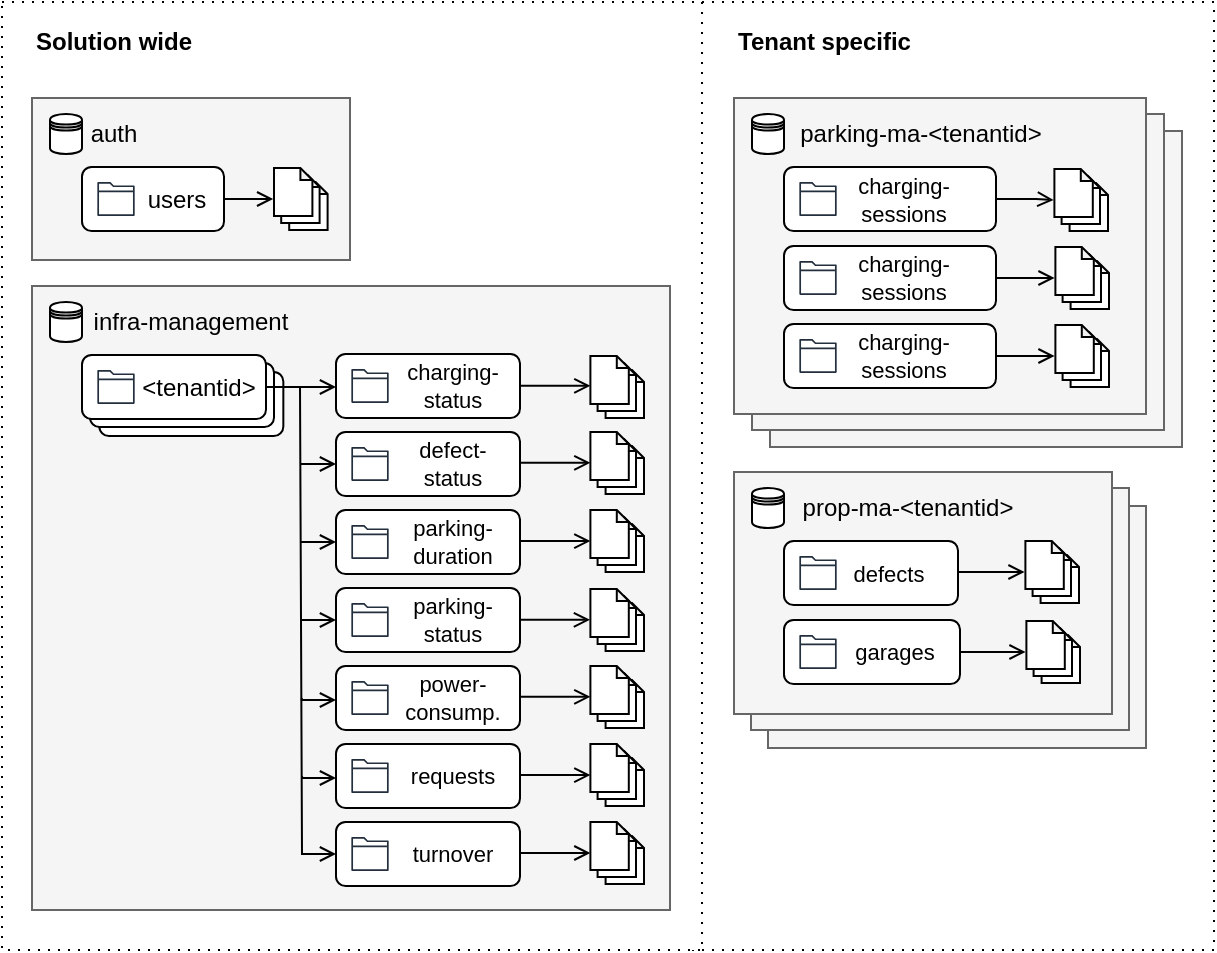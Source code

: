 <mxfile version="26.0.4">
  <diagram name="Seite-1" id="yYuzFzbDP16caRqtb8bs">
    <mxGraphModel dx="1312" dy="996" grid="0" gridSize="10" guides="1" tooltips="1" connect="1" arrows="1" fold="1" page="1" pageScale="1" pageWidth="827" pageHeight="1169" math="0" shadow="0">
      <root>
        <mxCell id="0" />
        <mxCell id="1" parent="0" />
        <mxCell id="3EeU_wa0vUKyZ833sroe-156" value="" style="rounded=0;whiteSpace=wrap;html=1;dashed=1;dashPattern=1 4;" vertex="1" parent="1">
          <mxGeometry x="487" y="69" width="261" height="474" as="geometry" />
        </mxCell>
        <mxCell id="3EeU_wa0vUKyZ833sroe-163" value="" style="rounded=0;whiteSpace=wrap;html=1;fillColor=#f5f5f5;fontColor=#333333;strokeColor=#666666;" vertex="1" parent="1">
          <mxGeometry x="525" y="321" width="189" height="121" as="geometry" />
        </mxCell>
        <mxCell id="3EeU_wa0vUKyZ833sroe-162" value="" style="rounded=0;whiteSpace=wrap;html=1;fillColor=#f5f5f5;fontColor=#333333;strokeColor=#666666;" vertex="1" parent="1">
          <mxGeometry x="516.5" y="312" width="189" height="121" as="geometry" />
        </mxCell>
        <mxCell id="3EeU_wa0vUKyZ833sroe-160" value="" style="rounded=0;whiteSpace=wrap;html=1;fillColor=#f5f5f5;fontColor=#333333;strokeColor=#666666;" vertex="1" parent="1">
          <mxGeometry x="526" y="133.5" width="206" height="158" as="geometry" />
        </mxCell>
        <mxCell id="3EeU_wa0vUKyZ833sroe-159" value="" style="rounded=0;whiteSpace=wrap;html=1;fillColor=#f5f5f5;fontColor=#333333;strokeColor=#666666;" vertex="1" parent="1">
          <mxGeometry x="517" y="125" width="206" height="158" as="geometry" />
        </mxCell>
        <mxCell id="3EeU_wa0vUKyZ833sroe-154" value="" style="rounded=0;whiteSpace=wrap;html=1;dashed=1;dashPattern=1 4;" vertex="1" parent="1">
          <mxGeometry x="142" y="69" width="350" height="474" as="geometry" />
        </mxCell>
        <mxCell id="3EeU_wa0vUKyZ833sroe-2" value="" style="rounded=0;whiteSpace=wrap;html=1;fillColor=#f5f5f5;fontColor=#333333;strokeColor=#666666;" vertex="1" parent="1">
          <mxGeometry x="157" y="117" width="159" height="81" as="geometry" />
        </mxCell>
        <mxCell id="3EeU_wa0vUKyZ833sroe-14" value="auth" style="text;html=1;align=center;verticalAlign=middle;whiteSpace=wrap;rounded=0;" vertex="1" parent="1">
          <mxGeometry x="178" y="125" width="40" height="20" as="geometry" />
        </mxCell>
        <mxCell id="3EeU_wa0vUKyZ833sroe-15" value="" style="shape=datastore;whiteSpace=wrap;html=1;" vertex="1" parent="1">
          <mxGeometry x="166" y="125" width="16" height="20" as="geometry" />
        </mxCell>
        <mxCell id="3EeU_wa0vUKyZ833sroe-27" style="edgeStyle=orthogonalEdgeStyle;rounded=0;orthogonalLoop=1;jettySize=auto;html=1;exitX=1;exitY=0.5;exitDx=0;exitDy=0;entryX=-0.021;entryY=0.646;entryDx=0;entryDy=0;entryPerimeter=0;endArrow=open;endFill=0;" edge="1" parent="1" source="3EeU_wa0vUKyZ833sroe-16" target="3EeU_wa0vUKyZ833sroe-23">
          <mxGeometry relative="1" as="geometry" />
        </mxCell>
        <mxCell id="3EeU_wa0vUKyZ833sroe-16" value="" style="rounded=1;whiteSpace=wrap;html=1;" vertex="1" parent="1">
          <mxGeometry x="182" y="151.5" width="71" height="32" as="geometry" />
        </mxCell>
        <mxCell id="3EeU_wa0vUKyZ833sroe-17" value="" style="sketch=0;outlineConnect=0;fontColor=#232F3E;gradientColor=none;fillColor=#232F3D;strokeColor=none;dashed=0;verticalLabelPosition=bottom;verticalAlign=top;align=center;html=1;fontSize=12;fontStyle=0;aspect=fixed;pointerEvents=1;shape=mxgraph.aws4.folder;" vertex="1" parent="1">
          <mxGeometry x="189.67" y="159" width="18.67" height="17" as="geometry" />
        </mxCell>
        <mxCell id="3EeU_wa0vUKyZ833sroe-18" value="users" style="text;html=1;align=center;verticalAlign=middle;whiteSpace=wrap;rounded=0;" vertex="1" parent="1">
          <mxGeometry x="210.34" y="157.5" width="38.66" height="20" as="geometry" />
        </mxCell>
        <mxCell id="3EeU_wa0vUKyZ833sroe-25" value="" style="shape=note;whiteSpace=wrap;html=1;backgroundOutline=1;darkOpacity=0.05;size=6;" vertex="1" parent="1">
          <mxGeometry x="285.6" y="159" width="19.2" height="24" as="geometry" />
        </mxCell>
        <mxCell id="3EeU_wa0vUKyZ833sroe-24" value="" style="shape=note;whiteSpace=wrap;html=1;backgroundOutline=1;darkOpacity=0.05;size=6;" vertex="1" parent="1">
          <mxGeometry x="281.6" y="155.5" width="19.2" height="24" as="geometry" />
        </mxCell>
        <mxCell id="3EeU_wa0vUKyZ833sroe-23" value="" style="shape=note;whiteSpace=wrap;html=1;backgroundOutline=1;darkOpacity=0.05;size=6;" vertex="1" parent="1">
          <mxGeometry x="278" y="152" width="19.2" height="24" as="geometry" />
        </mxCell>
        <mxCell id="3EeU_wa0vUKyZ833sroe-28" value="" style="rounded=0;whiteSpace=wrap;html=1;fillColor=#f5f5f5;fontColor=#333333;strokeColor=#666666;" vertex="1" parent="1">
          <mxGeometry x="157" y="211" width="319" height="312" as="geometry" />
        </mxCell>
        <mxCell id="3EeU_wa0vUKyZ833sroe-29" value="infra-management" style="text;html=1;align=center;verticalAlign=middle;whiteSpace=wrap;rounded=0;" vertex="1" parent="1">
          <mxGeometry x="178" y="219" width="117" height="20" as="geometry" />
        </mxCell>
        <mxCell id="3EeU_wa0vUKyZ833sroe-30" value="" style="shape=datastore;whiteSpace=wrap;html=1;" vertex="1" parent="1">
          <mxGeometry x="166" y="219" width="16" height="20" as="geometry" />
        </mxCell>
        <mxCell id="3EeU_wa0vUKyZ833sroe-42" value="" style="rounded=1;whiteSpace=wrap;html=1;" vertex="1" parent="1">
          <mxGeometry x="190.67" y="254" width="92" height="32" as="geometry" />
        </mxCell>
        <mxCell id="3EeU_wa0vUKyZ833sroe-41" value="" style="rounded=1;whiteSpace=wrap;html=1;" vertex="1" parent="1">
          <mxGeometry x="186" y="249.5" width="92" height="32" as="geometry" />
        </mxCell>
        <mxCell id="3EeU_wa0vUKyZ833sroe-85" style="edgeStyle=orthogonalEdgeStyle;rounded=0;orthogonalLoop=1;jettySize=auto;html=1;exitX=1;exitY=0.5;exitDx=0;exitDy=0;entryX=0;entryY=0.5;entryDx=0;entryDy=0;endArrow=open;endFill=0;" edge="1" parent="1" source="3EeU_wa0vUKyZ833sroe-32" target="3EeU_wa0vUKyZ833sroe-43">
          <mxGeometry relative="1" as="geometry" />
        </mxCell>
        <mxCell id="3EeU_wa0vUKyZ833sroe-32" value="" style="rounded=1;whiteSpace=wrap;html=1;" vertex="1" parent="1">
          <mxGeometry x="182" y="245.5" width="92" height="32" as="geometry" />
        </mxCell>
        <mxCell id="3EeU_wa0vUKyZ833sroe-33" value="" style="sketch=0;outlineConnect=0;fontColor=#232F3E;gradientColor=none;fillColor=#232F3D;strokeColor=none;dashed=0;verticalLabelPosition=bottom;verticalAlign=top;align=center;html=1;fontSize=12;fontStyle=0;aspect=fixed;pointerEvents=1;shape=mxgraph.aws4.folder;" vertex="1" parent="1">
          <mxGeometry x="189.67" y="253" width="18.67" height="17" as="geometry" />
        </mxCell>
        <mxCell id="3EeU_wa0vUKyZ833sroe-34" value="&amp;lt;tenantid&amp;gt;" style="text;html=1;align=center;verticalAlign=middle;whiteSpace=wrap;rounded=0;" vertex="1" parent="1">
          <mxGeometry x="221.0" y="251.5" width="38.66" height="20" as="geometry" />
        </mxCell>
        <mxCell id="3EeU_wa0vUKyZ833sroe-43" value="" style="rounded=1;whiteSpace=wrap;html=1;" vertex="1" parent="1">
          <mxGeometry x="309" y="245" width="92" height="32" as="geometry" />
        </mxCell>
        <mxCell id="3EeU_wa0vUKyZ833sroe-44" value="" style="sketch=0;outlineConnect=0;fontColor=#232F3E;gradientColor=none;fillColor=#232F3D;strokeColor=none;dashed=0;verticalLabelPosition=bottom;verticalAlign=top;align=center;html=1;fontSize=12;fontStyle=0;aspect=fixed;pointerEvents=1;shape=mxgraph.aws4.folder;" vertex="1" parent="1">
          <mxGeometry x="316.67" y="252.5" width="18.67" height="17" as="geometry" />
        </mxCell>
        <mxCell id="3EeU_wa0vUKyZ833sroe-45" value="charging-status" style="text;html=1;align=center;verticalAlign=middle;whiteSpace=wrap;rounded=0;fontSize=11;" vertex="1" parent="1">
          <mxGeometry x="348.0" y="251" width="38.66" height="20" as="geometry" />
        </mxCell>
        <mxCell id="3EeU_wa0vUKyZ833sroe-93" style="edgeStyle=orthogonalEdgeStyle;rounded=0;orthogonalLoop=1;jettySize=auto;html=1;endArrow=none;endFill=0;startArrow=open;startFill=0;" edge="1" parent="1" source="3EeU_wa0vUKyZ833sroe-46">
          <mxGeometry relative="1" as="geometry">
            <mxPoint x="291.275" y="300" as="targetPoint" />
            <Array as="points">
              <mxPoint x="291" y="300" />
              <mxPoint x="291" y="300" />
            </Array>
          </mxGeometry>
        </mxCell>
        <mxCell id="3EeU_wa0vUKyZ833sroe-46" value="" style="rounded=1;whiteSpace=wrap;html=1;" vertex="1" parent="1">
          <mxGeometry x="309" y="284" width="92" height="32" as="geometry" />
        </mxCell>
        <mxCell id="3EeU_wa0vUKyZ833sroe-47" value="" style="sketch=0;outlineConnect=0;fontColor=#232F3E;gradientColor=none;fillColor=#232F3D;strokeColor=none;dashed=0;verticalLabelPosition=bottom;verticalAlign=top;align=center;html=1;fontSize=12;fontStyle=0;aspect=fixed;pointerEvents=1;shape=mxgraph.aws4.folder;" vertex="1" parent="1">
          <mxGeometry x="316.67" y="291.5" width="18.67" height="17" as="geometry" />
        </mxCell>
        <mxCell id="3EeU_wa0vUKyZ833sroe-48" value="defect-status" style="text;html=1;align=center;verticalAlign=middle;whiteSpace=wrap;rounded=0;fontSize=11;" vertex="1" parent="1">
          <mxGeometry x="348.0" y="290" width="38.66" height="20" as="geometry" />
        </mxCell>
        <mxCell id="3EeU_wa0vUKyZ833sroe-94" style="edgeStyle=orthogonalEdgeStyle;rounded=0;orthogonalLoop=1;jettySize=auto;html=1;endArrow=none;endFill=0;startArrow=open;startFill=0;" edge="1" parent="1" source="3EeU_wa0vUKyZ833sroe-49">
          <mxGeometry relative="1" as="geometry">
            <mxPoint x="292" y="339" as="targetPoint" />
            <Array as="points">
              <mxPoint x="291" y="339" />
            </Array>
          </mxGeometry>
        </mxCell>
        <mxCell id="3EeU_wa0vUKyZ833sroe-49" value="" style="rounded=1;whiteSpace=wrap;html=1;" vertex="1" parent="1">
          <mxGeometry x="309" y="323" width="92" height="32" as="geometry" />
        </mxCell>
        <mxCell id="3EeU_wa0vUKyZ833sroe-50" value="" style="sketch=0;outlineConnect=0;fontColor=#232F3E;gradientColor=none;fillColor=#232F3D;strokeColor=none;dashed=0;verticalLabelPosition=bottom;verticalAlign=top;align=center;html=1;fontSize=12;fontStyle=0;aspect=fixed;pointerEvents=1;shape=mxgraph.aws4.folder;" vertex="1" parent="1">
          <mxGeometry x="316.67" y="330.5" width="18.67" height="17" as="geometry" />
        </mxCell>
        <mxCell id="3EeU_wa0vUKyZ833sroe-51" value="parking-duration" style="text;html=1;align=center;verticalAlign=middle;whiteSpace=wrap;rounded=0;fontSize=11;" vertex="1" parent="1">
          <mxGeometry x="348.0" y="329" width="38.66" height="20" as="geometry" />
        </mxCell>
        <mxCell id="3EeU_wa0vUKyZ833sroe-95" style="edgeStyle=orthogonalEdgeStyle;rounded=0;orthogonalLoop=1;jettySize=auto;html=1;endArrow=none;endFill=0;startArrow=open;startFill=0;" edge="1" parent="1" source="3EeU_wa0vUKyZ833sroe-52">
          <mxGeometry relative="1" as="geometry">
            <mxPoint x="292" y="378" as="targetPoint" />
            <Array as="points">
              <mxPoint x="296" y="378" />
              <mxPoint x="296" y="378" />
            </Array>
          </mxGeometry>
        </mxCell>
        <mxCell id="3EeU_wa0vUKyZ833sroe-52" value="" style="rounded=1;whiteSpace=wrap;html=1;" vertex="1" parent="1">
          <mxGeometry x="309" y="362" width="92" height="32" as="geometry" />
        </mxCell>
        <mxCell id="3EeU_wa0vUKyZ833sroe-53" value="" style="sketch=0;outlineConnect=0;fontColor=#232F3E;gradientColor=none;fillColor=#232F3D;strokeColor=none;dashed=0;verticalLabelPosition=bottom;verticalAlign=top;align=center;html=1;fontSize=12;fontStyle=0;aspect=fixed;pointerEvents=1;shape=mxgraph.aws4.folder;" vertex="1" parent="1">
          <mxGeometry x="316.67" y="369.5" width="18.67" height="17" as="geometry" />
        </mxCell>
        <mxCell id="3EeU_wa0vUKyZ833sroe-54" value="parking-status" style="text;html=1;align=center;verticalAlign=middle;whiteSpace=wrap;rounded=0;fontSize=11;" vertex="1" parent="1">
          <mxGeometry x="348.0" y="368" width="38.66" height="20" as="geometry" />
        </mxCell>
        <mxCell id="3EeU_wa0vUKyZ833sroe-96" style="edgeStyle=orthogonalEdgeStyle;rounded=0;orthogonalLoop=1;jettySize=auto;html=1;endArrow=none;endFill=0;startArrow=open;startFill=0;" edge="1" parent="1" source="3EeU_wa0vUKyZ833sroe-55">
          <mxGeometry relative="1" as="geometry">
            <mxPoint x="291.885" y="417.0" as="targetPoint" />
            <Array as="points">
              <mxPoint x="292" y="418" />
            </Array>
          </mxGeometry>
        </mxCell>
        <mxCell id="3EeU_wa0vUKyZ833sroe-55" value="" style="rounded=1;whiteSpace=wrap;html=1;" vertex="1" parent="1">
          <mxGeometry x="309" y="401" width="92" height="32" as="geometry" />
        </mxCell>
        <mxCell id="3EeU_wa0vUKyZ833sroe-56" value="" style="sketch=0;outlineConnect=0;fontColor=#232F3E;gradientColor=none;fillColor=#232F3D;strokeColor=none;dashed=0;verticalLabelPosition=bottom;verticalAlign=top;align=center;html=1;fontSize=12;fontStyle=0;aspect=fixed;pointerEvents=1;shape=mxgraph.aws4.folder;" vertex="1" parent="1">
          <mxGeometry x="316.67" y="408.5" width="18.67" height="17" as="geometry" />
        </mxCell>
        <mxCell id="3EeU_wa0vUKyZ833sroe-57" value="power-consump." style="text;html=1;align=center;verticalAlign=middle;whiteSpace=wrap;rounded=0;fontSize=11;" vertex="1" parent="1">
          <mxGeometry x="348.0" y="407" width="38.66" height="20" as="geometry" />
        </mxCell>
        <mxCell id="3EeU_wa0vUKyZ833sroe-97" style="edgeStyle=orthogonalEdgeStyle;rounded=0;orthogonalLoop=1;jettySize=auto;html=1;endArrow=none;endFill=0;startArrow=open;startFill=0;" edge="1" parent="1" source="3EeU_wa0vUKyZ833sroe-58">
          <mxGeometry relative="1" as="geometry">
            <mxPoint x="292.038" y="456" as="targetPoint" />
            <Array as="points">
              <mxPoint x="292" y="457" />
            </Array>
          </mxGeometry>
        </mxCell>
        <mxCell id="3EeU_wa0vUKyZ833sroe-58" value="" style="rounded=1;whiteSpace=wrap;html=1;" vertex="1" parent="1">
          <mxGeometry x="309" y="440" width="92" height="32" as="geometry" />
        </mxCell>
        <mxCell id="3EeU_wa0vUKyZ833sroe-59" value="" style="sketch=0;outlineConnect=0;fontColor=#232F3E;gradientColor=none;fillColor=#232F3D;strokeColor=none;dashed=0;verticalLabelPosition=bottom;verticalAlign=top;align=center;html=1;fontSize=12;fontStyle=0;aspect=fixed;pointerEvents=1;shape=mxgraph.aws4.folder;" vertex="1" parent="1">
          <mxGeometry x="316.67" y="447.5" width="18.67" height="17" as="geometry" />
        </mxCell>
        <mxCell id="3EeU_wa0vUKyZ833sroe-60" value="requests" style="text;html=1;align=center;verticalAlign=middle;whiteSpace=wrap;rounded=0;fontSize=11;" vertex="1" parent="1">
          <mxGeometry x="348.0" y="446" width="38.66" height="20" as="geometry" />
        </mxCell>
        <mxCell id="3EeU_wa0vUKyZ833sroe-61" value="" style="rounded=1;whiteSpace=wrap;html=1;" vertex="1" parent="1">
          <mxGeometry x="309" y="479" width="92" height="32" as="geometry" />
        </mxCell>
        <mxCell id="3EeU_wa0vUKyZ833sroe-62" value="" style="sketch=0;outlineConnect=0;fontColor=#232F3E;gradientColor=none;fillColor=#232F3D;strokeColor=none;dashed=0;verticalLabelPosition=bottom;verticalAlign=top;align=center;html=1;fontSize=12;fontStyle=0;aspect=fixed;pointerEvents=1;shape=mxgraph.aws4.folder;" vertex="1" parent="1">
          <mxGeometry x="316.67" y="486.5" width="18.67" height="17" as="geometry" />
        </mxCell>
        <mxCell id="3EeU_wa0vUKyZ833sroe-63" value="turnover" style="text;html=1;align=center;verticalAlign=middle;whiteSpace=wrap;rounded=0;fontSize=11;" vertex="1" parent="1">
          <mxGeometry x="348.0" y="485" width="38.66" height="20" as="geometry" />
        </mxCell>
        <mxCell id="3EeU_wa0vUKyZ833sroe-64" value="" style="shape=note;whiteSpace=wrap;html=1;backgroundOutline=1;darkOpacity=0.05;size=6;" vertex="1" parent="1">
          <mxGeometry x="443.8" y="253" width="19.2" height="24" as="geometry" />
        </mxCell>
        <mxCell id="3EeU_wa0vUKyZ833sroe-65" value="" style="shape=note;whiteSpace=wrap;html=1;backgroundOutline=1;darkOpacity=0.05;size=6;" vertex="1" parent="1">
          <mxGeometry x="439.8" y="249.5" width="19.2" height="24" as="geometry" />
        </mxCell>
        <mxCell id="3EeU_wa0vUKyZ833sroe-66" value="" style="shape=note;whiteSpace=wrap;html=1;backgroundOutline=1;darkOpacity=0.05;size=6;" vertex="1" parent="1">
          <mxGeometry x="436.2" y="246" width="19.2" height="24" as="geometry" />
        </mxCell>
        <mxCell id="3EeU_wa0vUKyZ833sroe-67" value="" style="shape=note;whiteSpace=wrap;html=1;backgroundOutline=1;darkOpacity=0.05;size=6;" vertex="1" parent="1">
          <mxGeometry x="443.8" y="291" width="19.2" height="24" as="geometry" />
        </mxCell>
        <mxCell id="3EeU_wa0vUKyZ833sroe-68" value="" style="shape=note;whiteSpace=wrap;html=1;backgroundOutline=1;darkOpacity=0.05;size=6;" vertex="1" parent="1">
          <mxGeometry x="439.8" y="287.5" width="19.2" height="24" as="geometry" />
        </mxCell>
        <mxCell id="3EeU_wa0vUKyZ833sroe-69" value="" style="shape=note;whiteSpace=wrap;html=1;backgroundOutline=1;darkOpacity=0.05;size=6;" vertex="1" parent="1">
          <mxGeometry x="436.2" y="284" width="19.2" height="24" as="geometry" />
        </mxCell>
        <mxCell id="3EeU_wa0vUKyZ833sroe-70" value="" style="shape=note;whiteSpace=wrap;html=1;backgroundOutline=1;darkOpacity=0.05;size=6;" vertex="1" parent="1">
          <mxGeometry x="443.8" y="330" width="19.2" height="24" as="geometry" />
        </mxCell>
        <mxCell id="3EeU_wa0vUKyZ833sroe-71" value="" style="shape=note;whiteSpace=wrap;html=1;backgroundOutline=1;darkOpacity=0.05;size=6;" vertex="1" parent="1">
          <mxGeometry x="439.8" y="326.5" width="19.2" height="24" as="geometry" />
        </mxCell>
        <mxCell id="3EeU_wa0vUKyZ833sroe-72" value="" style="shape=note;whiteSpace=wrap;html=1;backgroundOutline=1;darkOpacity=0.05;size=6;" vertex="1" parent="1">
          <mxGeometry x="436.2" y="323" width="19.2" height="24" as="geometry" />
        </mxCell>
        <mxCell id="3EeU_wa0vUKyZ833sroe-73" value="" style="shape=note;whiteSpace=wrap;html=1;backgroundOutline=1;darkOpacity=0.05;size=6;" vertex="1" parent="1">
          <mxGeometry x="443.8" y="369.5" width="19.2" height="24" as="geometry" />
        </mxCell>
        <mxCell id="3EeU_wa0vUKyZ833sroe-74" value="" style="shape=note;whiteSpace=wrap;html=1;backgroundOutline=1;darkOpacity=0.05;size=6;" vertex="1" parent="1">
          <mxGeometry x="439.8" y="366" width="19.2" height="24" as="geometry" />
        </mxCell>
        <mxCell id="3EeU_wa0vUKyZ833sroe-75" value="" style="shape=note;whiteSpace=wrap;html=1;backgroundOutline=1;darkOpacity=0.05;size=6;" vertex="1" parent="1">
          <mxGeometry x="436.2" y="362.5" width="19.2" height="24" as="geometry" />
        </mxCell>
        <mxCell id="3EeU_wa0vUKyZ833sroe-76" value="" style="shape=note;whiteSpace=wrap;html=1;backgroundOutline=1;darkOpacity=0.05;size=6;" vertex="1" parent="1">
          <mxGeometry x="443.8" y="408" width="19.2" height="24" as="geometry" />
        </mxCell>
        <mxCell id="3EeU_wa0vUKyZ833sroe-77" value="" style="shape=note;whiteSpace=wrap;html=1;backgroundOutline=1;darkOpacity=0.05;size=6;" vertex="1" parent="1">
          <mxGeometry x="439.8" y="404.5" width="19.2" height="24" as="geometry" />
        </mxCell>
        <mxCell id="3EeU_wa0vUKyZ833sroe-78" value="" style="shape=note;whiteSpace=wrap;html=1;backgroundOutline=1;darkOpacity=0.05;size=6;" vertex="1" parent="1">
          <mxGeometry x="436.2" y="401" width="19.2" height="24" as="geometry" />
        </mxCell>
        <mxCell id="3EeU_wa0vUKyZ833sroe-79" value="" style="shape=note;whiteSpace=wrap;html=1;backgroundOutline=1;darkOpacity=0.05;size=6;" vertex="1" parent="1">
          <mxGeometry x="443.8" y="447" width="19.2" height="24" as="geometry" />
        </mxCell>
        <mxCell id="3EeU_wa0vUKyZ833sroe-80" value="" style="shape=note;whiteSpace=wrap;html=1;backgroundOutline=1;darkOpacity=0.05;size=6;" vertex="1" parent="1">
          <mxGeometry x="439.8" y="443.5" width="19.2" height="24" as="geometry" />
        </mxCell>
        <mxCell id="3EeU_wa0vUKyZ833sroe-81" value="" style="shape=note;whiteSpace=wrap;html=1;backgroundOutline=1;darkOpacity=0.05;size=6;" vertex="1" parent="1">
          <mxGeometry x="436.2" y="440" width="19.2" height="24" as="geometry" />
        </mxCell>
        <mxCell id="3EeU_wa0vUKyZ833sroe-82" value="" style="shape=note;whiteSpace=wrap;html=1;backgroundOutline=1;darkOpacity=0.05;size=6;" vertex="1" parent="1">
          <mxGeometry x="443.8" y="486" width="19.2" height="24" as="geometry" />
        </mxCell>
        <mxCell id="3EeU_wa0vUKyZ833sroe-83" value="" style="shape=note;whiteSpace=wrap;html=1;backgroundOutline=1;darkOpacity=0.05;size=6;" vertex="1" parent="1">
          <mxGeometry x="439.8" y="482.5" width="19.2" height="24" as="geometry" />
        </mxCell>
        <mxCell id="3EeU_wa0vUKyZ833sroe-84" value="" style="shape=note;whiteSpace=wrap;html=1;backgroundOutline=1;darkOpacity=0.05;size=6;" vertex="1" parent="1">
          <mxGeometry x="436.2" y="479" width="19.2" height="24" as="geometry" />
        </mxCell>
        <mxCell id="3EeU_wa0vUKyZ833sroe-92" value="" style="endArrow=open;html=1;rounded=0;entryX=0;entryY=0.5;entryDx=0;entryDy=0;endFill=0;" edge="1" parent="1" target="3EeU_wa0vUKyZ833sroe-61">
          <mxGeometry width="50" height="50" relative="1" as="geometry">
            <mxPoint x="291" y="261" as="sourcePoint" />
            <mxPoint x="423" y="343" as="targetPoint" />
            <Array as="points">
              <mxPoint x="292" y="495" />
            </Array>
          </mxGeometry>
        </mxCell>
        <mxCell id="3EeU_wa0vUKyZ833sroe-98" style="edgeStyle=orthogonalEdgeStyle;rounded=0;orthogonalLoop=1;jettySize=auto;html=1;exitX=1;exitY=0.5;exitDx=0;exitDy=0;entryX=-0.001;entryY=0.638;entryDx=0;entryDy=0;entryPerimeter=0;endArrow=open;endFill=0;" edge="1" parent="1" target="3EeU_wa0vUKyZ833sroe-66">
          <mxGeometry relative="1" as="geometry">
            <mxPoint x="401" y="260.91" as="sourcePoint" />
            <mxPoint x="426" y="260.91" as="targetPoint" />
          </mxGeometry>
        </mxCell>
        <mxCell id="3EeU_wa0vUKyZ833sroe-99" style="edgeStyle=orthogonalEdgeStyle;rounded=0;orthogonalLoop=1;jettySize=auto;html=1;exitX=1;exitY=0.5;exitDx=0;exitDy=0;entryX=-0.001;entryY=0.638;entryDx=0;entryDy=0;entryPerimeter=0;endArrow=open;endFill=0;" edge="1" parent="1">
          <mxGeometry relative="1" as="geometry">
            <mxPoint x="401.2" y="299.43" as="sourcePoint" />
            <mxPoint x="436.2" y="299.52" as="targetPoint" />
          </mxGeometry>
        </mxCell>
        <mxCell id="3EeU_wa0vUKyZ833sroe-100" style="edgeStyle=orthogonalEdgeStyle;rounded=0;orthogonalLoop=1;jettySize=auto;html=1;exitX=1;exitY=0.5;exitDx=0;exitDy=0;entryX=-0.001;entryY=0.638;entryDx=0;entryDy=0;entryPerimeter=0;endArrow=open;endFill=0;" edge="1" parent="1">
          <mxGeometry relative="1" as="geometry">
            <mxPoint x="401.2" y="338.45" as="sourcePoint" />
            <mxPoint x="436.2" y="338.54" as="targetPoint" />
          </mxGeometry>
        </mxCell>
        <mxCell id="3EeU_wa0vUKyZ833sroe-101" style="edgeStyle=orthogonalEdgeStyle;rounded=0;orthogonalLoop=1;jettySize=auto;html=1;exitX=1;exitY=0.5;exitDx=0;exitDy=0;entryX=-0.001;entryY=0.638;entryDx=0;entryDy=0;entryPerimeter=0;endArrow=open;endFill=0;" edge="1" parent="1">
          <mxGeometry relative="1" as="geometry">
            <mxPoint x="401" y="377.91" as="sourcePoint" />
            <mxPoint x="436" y="378.0" as="targetPoint" />
          </mxGeometry>
        </mxCell>
        <mxCell id="3EeU_wa0vUKyZ833sroe-102" style="edgeStyle=orthogonalEdgeStyle;rounded=0;orthogonalLoop=1;jettySize=auto;html=1;exitX=1;exitY=0.5;exitDx=0;exitDy=0;entryX=-0.001;entryY=0.638;entryDx=0;entryDy=0;entryPerimeter=0;endArrow=open;endFill=0;" edge="1" parent="1">
          <mxGeometry relative="1" as="geometry">
            <mxPoint x="401.2" y="416.43" as="sourcePoint" />
            <mxPoint x="436.2" y="416.52" as="targetPoint" />
          </mxGeometry>
        </mxCell>
        <mxCell id="3EeU_wa0vUKyZ833sroe-103" style="edgeStyle=orthogonalEdgeStyle;rounded=0;orthogonalLoop=1;jettySize=auto;html=1;exitX=1;exitY=0.5;exitDx=0;exitDy=0;entryX=-0.001;entryY=0.638;entryDx=0;entryDy=0;entryPerimeter=0;endArrow=open;endFill=0;" edge="1" parent="1">
          <mxGeometry relative="1" as="geometry">
            <mxPoint x="401.2" y="455.45" as="sourcePoint" />
            <mxPoint x="436.2" y="455.54" as="targetPoint" />
          </mxGeometry>
        </mxCell>
        <mxCell id="3EeU_wa0vUKyZ833sroe-104" style="edgeStyle=orthogonalEdgeStyle;rounded=0;orthogonalLoop=1;jettySize=auto;html=1;exitX=1;exitY=0.5;exitDx=0;exitDy=0;entryX=-0.001;entryY=0.638;entryDx=0;entryDy=0;entryPerimeter=0;endArrow=open;endFill=0;" edge="1" parent="1">
          <mxGeometry relative="1" as="geometry">
            <mxPoint x="401.2" y="494.47" as="sourcePoint" />
            <mxPoint x="436.2" y="494.56" as="targetPoint" />
          </mxGeometry>
        </mxCell>
        <mxCell id="3EeU_wa0vUKyZ833sroe-105" value="" style="rounded=0;whiteSpace=wrap;html=1;fillColor=#f5f5f5;fontColor=#333333;strokeColor=#666666;" vertex="1" parent="1">
          <mxGeometry x="508" y="117" width="206" height="158" as="geometry" />
        </mxCell>
        <mxCell id="3EeU_wa0vUKyZ833sroe-106" value="parking-ma-&amp;lt;tenantid&amp;gt;" style="text;html=1;align=center;verticalAlign=middle;whiteSpace=wrap;rounded=0;" vertex="1" parent="1">
          <mxGeometry x="529" y="125" width="145" height="20" as="geometry" />
        </mxCell>
        <mxCell id="3EeU_wa0vUKyZ833sroe-107" value="" style="shape=datastore;whiteSpace=wrap;html=1;" vertex="1" parent="1">
          <mxGeometry x="517" y="125" width="16" height="20" as="geometry" />
        </mxCell>
        <mxCell id="3EeU_wa0vUKyZ833sroe-108" style="edgeStyle=orthogonalEdgeStyle;rounded=0;orthogonalLoop=1;jettySize=auto;html=1;entryX=-0.021;entryY=0.646;entryDx=0;entryDy=0;entryPerimeter=0;endArrow=open;endFill=0;" edge="1" parent="1" source="3EeU_wa0vUKyZ833sroe-109" target="3EeU_wa0vUKyZ833sroe-114">
          <mxGeometry relative="1" as="geometry">
            <mxPoint x="652.2" y="168.0" as="sourcePoint" />
          </mxGeometry>
        </mxCell>
        <mxCell id="3EeU_wa0vUKyZ833sroe-109" value="" style="rounded=1;whiteSpace=wrap;html=1;" vertex="1" parent="1">
          <mxGeometry x="533" y="151.5" width="106" height="32" as="geometry" />
        </mxCell>
        <mxCell id="3EeU_wa0vUKyZ833sroe-110" value="" style="sketch=0;outlineConnect=0;fontColor=#232F3E;gradientColor=none;fillColor=#232F3D;strokeColor=none;dashed=0;verticalLabelPosition=bottom;verticalAlign=top;align=center;html=1;fontSize=12;fontStyle=0;aspect=fixed;pointerEvents=1;shape=mxgraph.aws4.folder;" vertex="1" parent="1">
          <mxGeometry x="540.67" y="159" width="18.67" height="17" as="geometry" />
        </mxCell>
        <mxCell id="3EeU_wa0vUKyZ833sroe-111" value="charging-sessions" style="text;html=1;align=center;verticalAlign=middle;whiteSpace=wrap;rounded=0;fontSize=11;" vertex="1" parent="1">
          <mxGeometry x="561.34" y="157.5" width="63.66" height="20" as="geometry" />
        </mxCell>
        <mxCell id="3EeU_wa0vUKyZ833sroe-112" value="" style="shape=note;whiteSpace=wrap;html=1;backgroundOutline=1;darkOpacity=0.05;size=6;" vertex="1" parent="1">
          <mxGeometry x="675.8" y="159.5" width="19.2" height="24" as="geometry" />
        </mxCell>
        <mxCell id="3EeU_wa0vUKyZ833sroe-113" value="" style="shape=note;whiteSpace=wrap;html=1;backgroundOutline=1;darkOpacity=0.05;size=6;" vertex="1" parent="1">
          <mxGeometry x="671.8" y="156" width="19.2" height="24" as="geometry" />
        </mxCell>
        <mxCell id="3EeU_wa0vUKyZ833sroe-114" value="" style="shape=note;whiteSpace=wrap;html=1;backgroundOutline=1;darkOpacity=0.05;size=6;" vertex="1" parent="1">
          <mxGeometry x="668.2" y="152.5" width="19.2" height="24" as="geometry" />
        </mxCell>
        <mxCell id="3EeU_wa0vUKyZ833sroe-115" value="" style="rounded=1;whiteSpace=wrap;html=1;" vertex="1" parent="1">
          <mxGeometry x="533" y="191" width="106" height="32" as="geometry" />
        </mxCell>
        <mxCell id="3EeU_wa0vUKyZ833sroe-116" value="" style="sketch=0;outlineConnect=0;fontColor=#232F3E;gradientColor=none;fillColor=#232F3D;strokeColor=none;dashed=0;verticalLabelPosition=bottom;verticalAlign=top;align=center;html=1;fontSize=12;fontStyle=0;aspect=fixed;pointerEvents=1;shape=mxgraph.aws4.folder;" vertex="1" parent="1">
          <mxGeometry x="540.67" y="198.5" width="18.67" height="17" as="geometry" />
        </mxCell>
        <mxCell id="3EeU_wa0vUKyZ833sroe-117" value="charging-sessions" style="text;html=1;align=center;verticalAlign=middle;whiteSpace=wrap;rounded=0;fontSize=11;" vertex="1" parent="1">
          <mxGeometry x="561.34" y="197" width="63.66" height="20" as="geometry" />
        </mxCell>
        <mxCell id="3EeU_wa0vUKyZ833sroe-118" value="" style="rounded=1;whiteSpace=wrap;html=1;" vertex="1" parent="1">
          <mxGeometry x="533" y="230" width="106" height="32" as="geometry" />
        </mxCell>
        <mxCell id="3EeU_wa0vUKyZ833sroe-119" value="" style="sketch=0;outlineConnect=0;fontColor=#232F3E;gradientColor=none;fillColor=#232F3D;strokeColor=none;dashed=0;verticalLabelPosition=bottom;verticalAlign=top;align=center;html=1;fontSize=12;fontStyle=0;aspect=fixed;pointerEvents=1;shape=mxgraph.aws4.folder;" vertex="1" parent="1">
          <mxGeometry x="540.67" y="237.5" width="18.67" height="17" as="geometry" />
        </mxCell>
        <mxCell id="3EeU_wa0vUKyZ833sroe-120" value="charging-sessions" style="text;html=1;align=center;verticalAlign=middle;whiteSpace=wrap;rounded=0;fontSize=11;" vertex="1" parent="1">
          <mxGeometry x="561.34" y="236" width="63.66" height="20" as="geometry" />
        </mxCell>
        <mxCell id="3EeU_wa0vUKyZ833sroe-121" style="edgeStyle=orthogonalEdgeStyle;rounded=0;orthogonalLoop=1;jettySize=auto;html=1;entryX=-0.021;entryY=0.646;entryDx=0;entryDy=0;entryPerimeter=0;endArrow=open;endFill=0;" edge="1" parent="1" target="3EeU_wa0vUKyZ833sroe-124">
          <mxGeometry relative="1" as="geometry">
            <mxPoint x="639.5" y="207" as="sourcePoint" />
          </mxGeometry>
        </mxCell>
        <mxCell id="3EeU_wa0vUKyZ833sroe-122" value="" style="shape=note;whiteSpace=wrap;html=1;backgroundOutline=1;darkOpacity=0.05;size=6;" vertex="1" parent="1">
          <mxGeometry x="676.3" y="198.5" width="19.2" height="24" as="geometry" />
        </mxCell>
        <mxCell id="3EeU_wa0vUKyZ833sroe-123" value="" style="shape=note;whiteSpace=wrap;html=1;backgroundOutline=1;darkOpacity=0.05;size=6;" vertex="1" parent="1">
          <mxGeometry x="672.3" y="195" width="19.2" height="24" as="geometry" />
        </mxCell>
        <mxCell id="3EeU_wa0vUKyZ833sroe-124" value="" style="shape=note;whiteSpace=wrap;html=1;backgroundOutline=1;darkOpacity=0.05;size=6;" vertex="1" parent="1">
          <mxGeometry x="668.7" y="191.5" width="19.2" height="24" as="geometry" />
        </mxCell>
        <mxCell id="3EeU_wa0vUKyZ833sroe-125" style="edgeStyle=orthogonalEdgeStyle;rounded=0;orthogonalLoop=1;jettySize=auto;html=1;entryX=-0.021;entryY=0.646;entryDx=0;entryDy=0;entryPerimeter=0;endArrow=open;endFill=0;" edge="1" parent="1" target="3EeU_wa0vUKyZ833sroe-128">
          <mxGeometry relative="1" as="geometry">
            <mxPoint x="639.5" y="246" as="sourcePoint" />
          </mxGeometry>
        </mxCell>
        <mxCell id="3EeU_wa0vUKyZ833sroe-126" value="" style="shape=note;whiteSpace=wrap;html=1;backgroundOutline=1;darkOpacity=0.05;size=6;" vertex="1" parent="1">
          <mxGeometry x="676.3" y="237.5" width="19.2" height="24" as="geometry" />
        </mxCell>
        <mxCell id="3EeU_wa0vUKyZ833sroe-127" value="" style="shape=note;whiteSpace=wrap;html=1;backgroundOutline=1;darkOpacity=0.05;size=6;" vertex="1" parent="1">
          <mxGeometry x="672.3" y="234" width="19.2" height="24" as="geometry" />
        </mxCell>
        <mxCell id="3EeU_wa0vUKyZ833sroe-128" value="" style="shape=note;whiteSpace=wrap;html=1;backgroundOutline=1;darkOpacity=0.05;size=6;" vertex="1" parent="1">
          <mxGeometry x="668.7" y="230.5" width="19.2" height="24" as="geometry" />
        </mxCell>
        <mxCell id="3EeU_wa0vUKyZ833sroe-129" value="" style="rounded=0;whiteSpace=wrap;html=1;fillColor=#f5f5f5;fontColor=#333333;strokeColor=#666666;" vertex="1" parent="1">
          <mxGeometry x="508" y="304" width="189" height="121" as="geometry" />
        </mxCell>
        <mxCell id="3EeU_wa0vUKyZ833sroe-130" value="prop-ma-&amp;lt;tenantid&amp;gt;" style="text;html=1;align=center;verticalAlign=middle;whiteSpace=wrap;rounded=0;" vertex="1" parent="1">
          <mxGeometry x="529" y="312" width="132" height="20" as="geometry" />
        </mxCell>
        <mxCell id="3EeU_wa0vUKyZ833sroe-131" value="" style="shape=datastore;whiteSpace=wrap;html=1;" vertex="1" parent="1">
          <mxGeometry x="517" y="312" width="16" height="20" as="geometry" />
        </mxCell>
        <mxCell id="3EeU_wa0vUKyZ833sroe-132" style="edgeStyle=orthogonalEdgeStyle;rounded=0;orthogonalLoop=1;jettySize=auto;html=1;entryX=-0.021;entryY=0.646;entryDx=0;entryDy=0;entryPerimeter=0;endArrow=open;endFill=0;" edge="1" parent="1" source="3EeU_wa0vUKyZ833sroe-133" target="3EeU_wa0vUKyZ833sroe-138">
          <mxGeometry relative="1" as="geometry">
            <mxPoint x="652.2" y="355.0" as="sourcePoint" />
            <Array as="points">
              <mxPoint x="620" y="354" />
              <mxPoint x="620" y="354" />
            </Array>
          </mxGeometry>
        </mxCell>
        <mxCell id="3EeU_wa0vUKyZ833sroe-133" value="" style="rounded=1;whiteSpace=wrap;html=1;" vertex="1" parent="1">
          <mxGeometry x="533" y="338.5" width="87" height="32" as="geometry" />
        </mxCell>
        <mxCell id="3EeU_wa0vUKyZ833sroe-134" value="" style="sketch=0;outlineConnect=0;fontColor=#232F3E;gradientColor=none;fillColor=#232F3D;strokeColor=none;dashed=0;verticalLabelPosition=bottom;verticalAlign=top;align=center;html=1;fontSize=12;fontStyle=0;aspect=fixed;pointerEvents=1;shape=mxgraph.aws4.folder;" vertex="1" parent="1">
          <mxGeometry x="540.67" y="346" width="18.67" height="17" as="geometry" />
        </mxCell>
        <mxCell id="3EeU_wa0vUKyZ833sroe-135" value="defects" style="text;html=1;align=center;verticalAlign=middle;whiteSpace=wrap;rounded=0;fontSize=11;" vertex="1" parent="1">
          <mxGeometry x="561.34" y="344.5" width="48.66" height="20" as="geometry" />
        </mxCell>
        <mxCell id="3EeU_wa0vUKyZ833sroe-136" value="" style="shape=note;whiteSpace=wrap;html=1;backgroundOutline=1;darkOpacity=0.05;size=6;" vertex="1" parent="1">
          <mxGeometry x="661.3" y="345.5" width="19.2" height="24" as="geometry" />
        </mxCell>
        <mxCell id="3EeU_wa0vUKyZ833sroe-137" value="" style="shape=note;whiteSpace=wrap;html=1;backgroundOutline=1;darkOpacity=0.05;size=6;" vertex="1" parent="1">
          <mxGeometry x="657.3" y="342" width="19.2" height="24" as="geometry" />
        </mxCell>
        <mxCell id="3EeU_wa0vUKyZ833sroe-138" value="" style="shape=note;whiteSpace=wrap;html=1;backgroundOutline=1;darkOpacity=0.05;size=6;" vertex="1" parent="1">
          <mxGeometry x="653.7" y="338.5" width="19.2" height="24" as="geometry" />
        </mxCell>
        <mxCell id="3EeU_wa0vUKyZ833sroe-139" value="" style="rounded=1;whiteSpace=wrap;html=1;" vertex="1" parent="1">
          <mxGeometry x="533" y="378" width="88" height="32" as="geometry" />
        </mxCell>
        <mxCell id="3EeU_wa0vUKyZ833sroe-140" value="" style="sketch=0;outlineConnect=0;fontColor=#232F3E;gradientColor=none;fillColor=#232F3D;strokeColor=none;dashed=0;verticalLabelPosition=bottom;verticalAlign=top;align=center;html=1;fontSize=12;fontStyle=0;aspect=fixed;pointerEvents=1;shape=mxgraph.aws4.folder;" vertex="1" parent="1">
          <mxGeometry x="540.67" y="385.5" width="18.67" height="17" as="geometry" />
        </mxCell>
        <mxCell id="3EeU_wa0vUKyZ833sroe-141" value="garages" style="text;html=1;align=center;verticalAlign=middle;whiteSpace=wrap;rounded=0;fontSize=11;" vertex="1" parent="1">
          <mxGeometry x="561.34" y="384" width="54.66" height="20" as="geometry" />
        </mxCell>
        <mxCell id="3EeU_wa0vUKyZ833sroe-145" style="edgeStyle=orthogonalEdgeStyle;rounded=0;orthogonalLoop=1;jettySize=auto;html=1;entryX=-0.021;entryY=0.646;entryDx=0;entryDy=0;entryPerimeter=0;endArrow=open;endFill=0;" edge="1" parent="1" target="3EeU_wa0vUKyZ833sroe-148" source="3EeU_wa0vUKyZ833sroe-139">
          <mxGeometry relative="1" as="geometry">
            <mxPoint x="625" y="394" as="sourcePoint" />
          </mxGeometry>
        </mxCell>
        <mxCell id="3EeU_wa0vUKyZ833sroe-146" value="" style="shape=note;whiteSpace=wrap;html=1;backgroundOutline=1;darkOpacity=0.05;size=6;" vertex="1" parent="1">
          <mxGeometry x="661.8" y="385.5" width="19.2" height="24" as="geometry" />
        </mxCell>
        <mxCell id="3EeU_wa0vUKyZ833sroe-147" value="" style="shape=note;whiteSpace=wrap;html=1;backgroundOutline=1;darkOpacity=0.05;size=6;" vertex="1" parent="1">
          <mxGeometry x="657.8" y="382" width="19.2" height="24" as="geometry" />
        </mxCell>
        <mxCell id="3EeU_wa0vUKyZ833sroe-148" value="" style="shape=note;whiteSpace=wrap;html=1;backgroundOutline=1;darkOpacity=0.05;size=6;" vertex="1" parent="1">
          <mxGeometry x="654.2" y="378.5" width="19.2" height="24" as="geometry" />
        </mxCell>
        <mxCell id="3EeU_wa0vUKyZ833sroe-157" value="Solution wide" style="text;html=1;align=left;verticalAlign=middle;whiteSpace=wrap;rounded=0;fontStyle=1" vertex="1" parent="1">
          <mxGeometry x="157" y="74" width="96" height="30" as="geometry" />
        </mxCell>
        <mxCell id="3EeU_wa0vUKyZ833sroe-158" value="Tenant specific" style="text;html=1;align=left;verticalAlign=middle;whiteSpace=wrap;rounded=0;fontStyle=1" vertex="1" parent="1">
          <mxGeometry x="508" y="74" width="96" height="30" as="geometry" />
        </mxCell>
      </root>
    </mxGraphModel>
  </diagram>
</mxfile>
